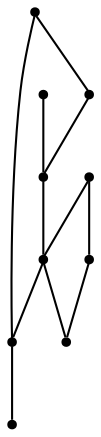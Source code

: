 graph {
  node [shape=point,comment="{\"directed\":false,\"doi\":\"10.1007/978-3-030-68766-3_33\",\"figure\":\"6 (4)\"}"]

  v0 [pos="1553.7350407813256,428.5368739767225"]
  v1 [pos="1521.490307992984,461.36666297113163"]
  v2 [pos="1549.632252483039,383.98025271230154"]
  v3 [pos="1546.7015576939693,348.80537545980803"]
  v4 [pos="1474.003495070873,456.6784735686622"]
  v5 [pos="1495.6956027654119,348.2167844335997"]
  v6 [pos="1456.415383854557,399.2201748275233"]
  v7 [pos="1458.17398513441,337.665306071401"]
  v8 [pos="1418.8936708409283,350.5639551868411"]
  v9 [pos="1393.6845195577275,472.5059454625137"]

  v0 -- v1 [id="-1",pos="1553.7350407813256,428.5368739767225 1521.490307992984,461.36666297113163 1521.490307992984,461.36666297113163 1521.490307992984,461.36666297113163"]
  v9 -- v4 [id="-2",pos="1393.6845195577275,472.5059454625137 1474.003495070873,456.6784735686622 1474.003495070873,456.6784735686622 1474.003495070873,456.6784735686622"]
  v6 -- v2 [id="-3",pos="1456.415383854557,399.2201748275233 1549.632252483039,383.98025271230154 1549.632252483039,383.98025271230154 1549.632252483039,383.98025271230154"]
  v6 -- v8 [id="-4",pos="1456.415383854557,399.2201748275233 1418.8936708409283,350.5639551868411 1418.8936708409283,350.5639551868411 1418.8936708409283,350.5639551868411"]
  v7 -- v8 [id="-5",pos="1458.17398513441,337.665306071401 1418.8936708409283,350.5639551868411 1418.8936708409283,350.5639551868411 1418.8936708409283,350.5639551868411"]
  v4 -- v6 [id="-6",pos="1474.003495070873,456.6784735686622 1456.415383854557,399.2201748275233 1456.415383854557,399.2201748275233 1456.415383854557,399.2201748275233"]
  v5 -- v7 [id="-7",pos="1495.6956027654119,348.2167844335997 1458.17398513441,337.665306071401 1458.17398513441,337.665306071401 1458.17398513441,337.665306071401"]
  v5 -- v6 [id="-8",pos="1495.6956027654119,348.2167844335997 1456.415383854557,399.2201748275233 1456.415383854557,399.2201748275233 1456.415383854557,399.2201748275233"]
  v1 -- v4 [id="-9",pos="1521.490307992984,461.36666297113163 1474.003495070873,456.6784735686622 1474.003495070873,456.6784735686622 1474.003495070873,456.6784735686622"]
  v2 -- v0 [id="-10",pos="1549.632252483039,383.98025271230154 1553.7350407813256,428.5368739767225 1553.7350407813256,428.5368739767225 1553.7350407813256,428.5368739767225"]
  v2 -- v3 [id="-11",pos="1549.632252483039,383.98025271230154 1546.7015576939693,348.80537545980803 1546.7015576939693,348.80537545980803 1546.7015576939693,348.80537545980803"]
}
